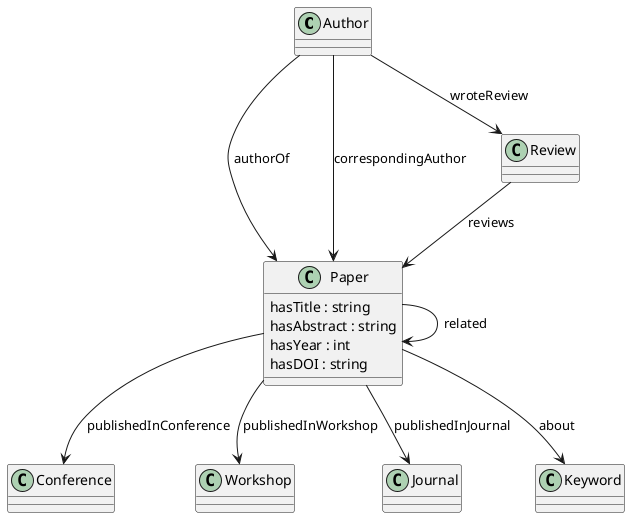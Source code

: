 @startuml
skinparam classAttributeIconSize 0

' Classes
class Author
class Paper
class Conference
class Workshop
class Journal
class Keyword
class Review

' Datatype Properties (as attributes on Paper)
Paper : hasTitle : string
Paper : hasAbstract : string
Paper : hasYear : int
Paper : hasDOI : string

' Object Properties (as associations)
Author --> Paper : authorOf
Author --> Paper : correspondingAuthor
Author --> Review : wroteReview
Paper --> Keyword : about
Paper --> Paper : related
Paper --> Conference : publishedInConference
Paper --> Workshop : publishedInWorkshop
Paper --> Journal : publishedInJournal
Review --> Paper : reviews

@enduml
